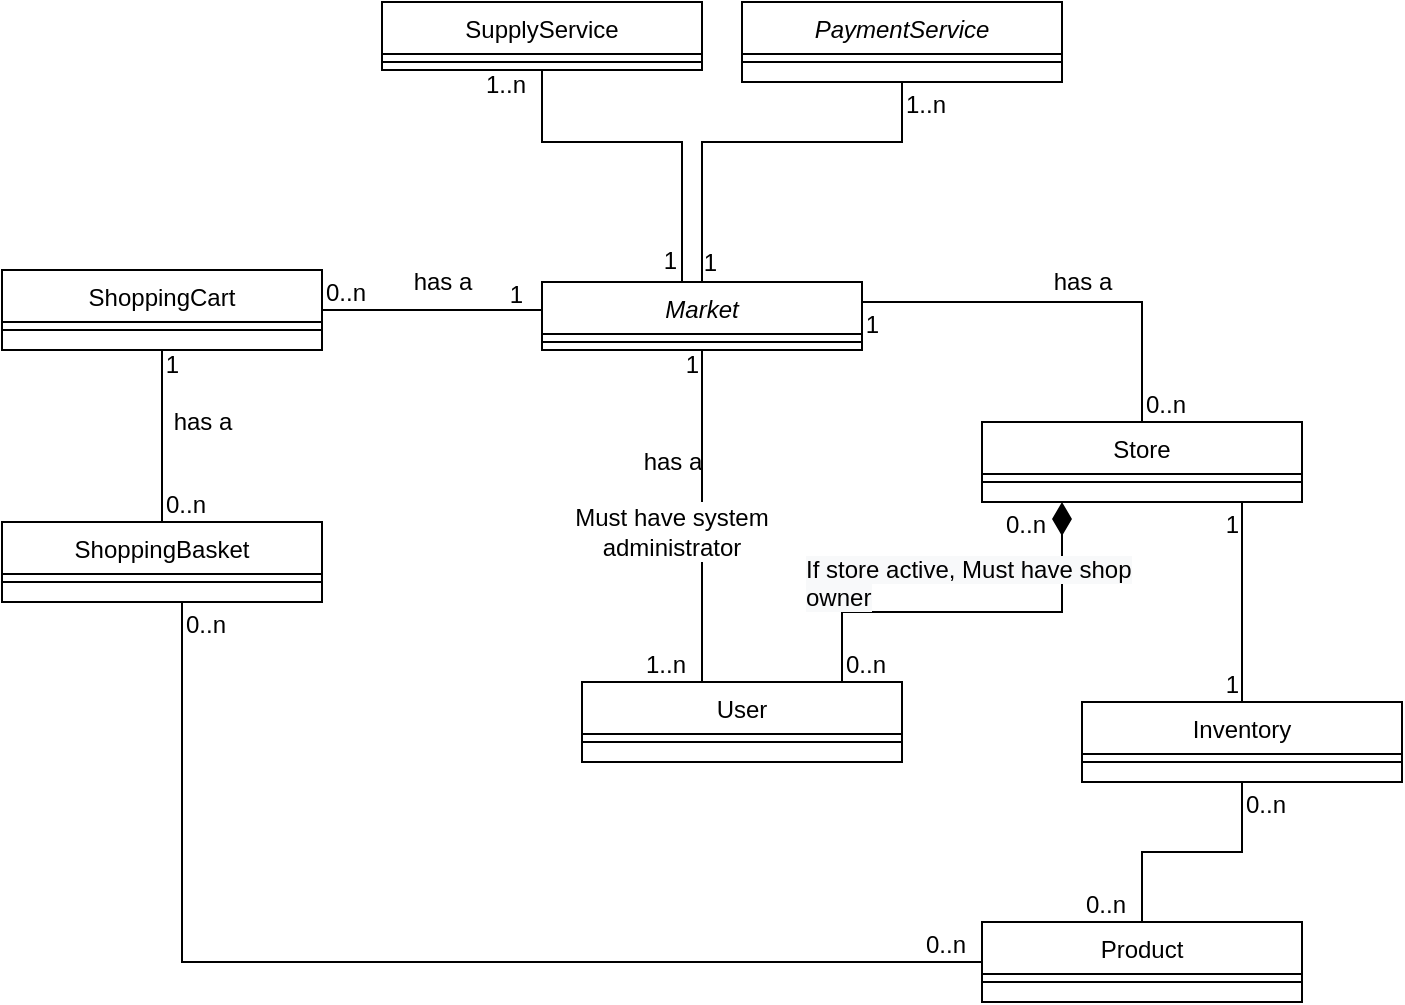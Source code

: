 <mxfile version="15.9.6" type="device"><diagram id="C5RBs43oDa-KdzZeNtuy" name="Page-1"><mxGraphModel dx="806" dy="1694" grid="1" gridSize="10" guides="1" tooltips="1" connect="1" arrows="1" fold="1" page="1" pageScale="1" pageWidth="827" pageHeight="1169" math="0" shadow="0"><root><mxCell id="WIyWlLk6GJQsqaUBKTNV-0"/><mxCell id="WIyWlLk6GJQsqaUBKTNV-1" parent="WIyWlLk6GJQsqaUBKTNV-0"/><mxCell id="613wISZuIpZAEorDCF2N-5" style="edgeStyle=orthogonalEdgeStyle;rounded=0;orthogonalLoop=1;jettySize=auto;html=1;endArrow=none;endFill=0;startArrow=none;" edge="1" parent="WIyWlLk6GJQsqaUBKTNV-1" source="613wISZuIpZAEorDCF2N-17" target="zkfFHV4jXpPFQw0GAbJ--6"><mxGeometry relative="1" as="geometry"><Array as="points"><mxPoint x="380" y="200"/><mxPoint x="380" y="200"/></Array></mxGeometry></mxCell><mxCell id="zkfFHV4jXpPFQw0GAbJ--6" value="User" style="swimlane;fontStyle=0;align=center;verticalAlign=top;childLayout=stackLayout;horizontal=1;startSize=26;horizontalStack=0;resizeParent=1;resizeLast=0;collapsible=1;marginBottom=0;rounded=0;shadow=0;strokeWidth=1;" parent="WIyWlLk6GJQsqaUBKTNV-1" vertex="1"><mxGeometry x="320" y="230" width="160" height="40" as="geometry"><mxRectangle x="130" y="380" width="160" height="26" as="alternateBounds"/></mxGeometry></mxCell><mxCell id="zkfFHV4jXpPFQw0GAbJ--9" value="" style="line;html=1;strokeWidth=1;align=left;verticalAlign=middle;spacingTop=-1;spacingLeft=3;spacingRight=3;rotatable=0;labelPosition=right;points=[];portConstraint=eastwest;" parent="zkfFHV4jXpPFQw0GAbJ--6" vertex="1"><mxGeometry y="26" width="160" height="8" as="geometry"/></mxCell><mxCell id="613wISZuIpZAEorDCF2N-4" style="edgeStyle=orthogonalEdgeStyle;rounded=0;orthogonalLoop=1;jettySize=auto;html=1;endArrow=none;endFill=0;" edge="1" parent="WIyWlLk6GJQsqaUBKTNV-1" source="zkfFHV4jXpPFQw0GAbJ--13" target="613wISZuIpZAEorDCF2N-2"><mxGeometry relative="1" as="geometry"/></mxCell><mxCell id="zkfFHV4jXpPFQw0GAbJ--13" value="Inventory" style="swimlane;fontStyle=0;align=center;verticalAlign=top;childLayout=stackLayout;horizontal=1;startSize=26;horizontalStack=0;resizeParent=1;resizeLast=0;collapsible=1;marginBottom=0;rounded=0;shadow=0;strokeWidth=1;" parent="WIyWlLk6GJQsqaUBKTNV-1" vertex="1"><mxGeometry x="570" y="240" width="160" height="40" as="geometry"><mxRectangle x="340" y="380" width="170" height="26" as="alternateBounds"/></mxGeometry></mxCell><mxCell id="zkfFHV4jXpPFQw0GAbJ--15" value="" style="line;html=1;strokeWidth=1;align=left;verticalAlign=middle;spacingTop=-1;spacingLeft=3;spacingRight=3;rotatable=0;labelPosition=right;points=[];portConstraint=eastwest;" parent="zkfFHV4jXpPFQw0GAbJ--13" vertex="1"><mxGeometry y="26" width="160" height="8" as="geometry"/></mxCell><mxCell id="613wISZuIpZAEorDCF2N-1" style="edgeStyle=orthogonalEdgeStyle;rounded=0;orthogonalLoop=1;jettySize=auto;html=1;endArrow=none;endFill=0;" edge="1" parent="WIyWlLk6GJQsqaUBKTNV-1" source="zkfFHV4jXpPFQw0GAbJ--17" target="zkfFHV4jXpPFQw0GAbJ--13"><mxGeometry relative="1" as="geometry"><Array as="points"><mxPoint x="650" y="160"/><mxPoint x="650" y="160"/></Array></mxGeometry></mxCell><mxCell id="613wISZuIpZAEorDCF2N-18" style="edgeStyle=orthogonalEdgeStyle;rounded=0;orthogonalLoop=1;jettySize=auto;html=1;exitX=0.25;exitY=1;exitDx=0;exitDy=0;endArrow=none;endFill=0;startArrow=diamondThin;startFill=1;startSize=14;" edge="1" parent="WIyWlLk6GJQsqaUBKTNV-1" source="zkfFHV4jXpPFQw0GAbJ--17" target="zkfFHV4jXpPFQw0GAbJ--6"><mxGeometry relative="1" as="geometry"><Array as="points"><mxPoint x="560" y="195"/><mxPoint x="450" y="195"/></Array></mxGeometry></mxCell><mxCell id="zkfFHV4jXpPFQw0GAbJ--17" value="Store" style="swimlane;fontStyle=0;align=center;verticalAlign=top;childLayout=stackLayout;horizontal=1;startSize=26;horizontalStack=0;resizeParent=1;resizeLast=0;collapsible=1;marginBottom=0;rounded=0;shadow=0;strokeWidth=1;" parent="WIyWlLk6GJQsqaUBKTNV-1" vertex="1"><mxGeometry x="520" y="100" width="160" height="40" as="geometry"><mxRectangle x="550" y="140" width="160" height="26" as="alternateBounds"/></mxGeometry></mxCell><mxCell id="zkfFHV4jXpPFQw0GAbJ--23" value="" style="line;html=1;strokeWidth=1;align=left;verticalAlign=middle;spacingTop=-1;spacingLeft=3;spacingRight=3;rotatable=0;labelPosition=right;points=[];portConstraint=eastwest;" parent="zkfFHV4jXpPFQw0GAbJ--17" vertex="1"><mxGeometry y="26" width="160" height="8" as="geometry"/></mxCell><mxCell id="zkfFHV4jXpPFQw0GAbJ--26" value="" style="endArrow=none;shadow=0;strokeWidth=1;rounded=0;endFill=0;edgeStyle=elbowEdgeStyle;elbow=vertical;entryX=0.5;entryY=0;entryDx=0;entryDy=0;" parent="WIyWlLk6GJQsqaUBKTNV-1" source="613wISZuIpZAEorDCF2N-30" target="zkfFHV4jXpPFQw0GAbJ--17" edge="1"><mxGeometry x="0.5" y="41" relative="1" as="geometry"><mxPoint x="450" y="40" as="sourcePoint"/><mxPoint x="600" y="80" as="targetPoint"/><mxPoint x="-40" y="32" as="offset"/><Array as="points"><mxPoint x="500" y="40"/><mxPoint x="490" y="10"/></Array></mxGeometry></mxCell><mxCell id="zkfFHV4jXpPFQw0GAbJ--27" value="0..n" style="resizable=0;align=left;verticalAlign=bottom;labelBackgroundColor=none;fontSize=12;" parent="zkfFHV4jXpPFQw0GAbJ--26" connectable="0" vertex="1"><mxGeometry x="-1" relative="1" as="geometry"><mxPoint x="140" y="60" as="offset"/></mxGeometry></mxCell><mxCell id="zkfFHV4jXpPFQw0GAbJ--28" value="1" style="resizable=0;align=right;verticalAlign=bottom;labelBackgroundColor=none;fontSize=12;" parent="zkfFHV4jXpPFQw0GAbJ--26" connectable="0" vertex="1"><mxGeometry x="1" relative="1" as="geometry"><mxPoint x="-130" y="-40" as="offset"/></mxGeometry></mxCell><mxCell id="zkfFHV4jXpPFQw0GAbJ--29" value="has a" style="text;html=1;resizable=0;points=[];;align=center;verticalAlign=middle;labelBackgroundColor=none;rounded=0;shadow=0;strokeWidth=1;fontSize=12;" parent="zkfFHV4jXpPFQw0GAbJ--26" vertex="1" connectable="0"><mxGeometry x="0.5" y="49" relative="1" as="geometry"><mxPoint x="-79" y="-20" as="offset"/></mxGeometry></mxCell><mxCell id="613wISZuIpZAEorDCF2N-2" value="Product" style="swimlane;fontStyle=0;align=center;verticalAlign=top;childLayout=stackLayout;horizontal=1;startSize=26;horizontalStack=0;resizeParent=1;resizeLast=0;collapsible=1;marginBottom=0;rounded=0;shadow=0;strokeWidth=1;" vertex="1" parent="WIyWlLk6GJQsqaUBKTNV-1"><mxGeometry x="520" y="350" width="160" height="40" as="geometry"><mxRectangle x="340" y="380" width="170" height="26" as="alternateBounds"/></mxGeometry></mxCell><mxCell id="613wISZuIpZAEorDCF2N-3" value="" style="line;html=1;strokeWidth=1;align=left;verticalAlign=middle;spacingTop=-1;spacingLeft=3;spacingRight=3;rotatable=0;labelPosition=right;points=[];portConstraint=eastwest;" vertex="1" parent="613wISZuIpZAEorDCF2N-2"><mxGeometry y="26" width="160" height="8" as="geometry"/></mxCell><mxCell id="613wISZuIpZAEorDCF2N-9" value="SupplyService" style="swimlane;fontStyle=0;align=center;verticalAlign=top;childLayout=stackLayout;horizontal=1;startSize=26;horizontalStack=0;resizeParent=1;resizeLast=0;collapsible=1;marginBottom=0;rounded=0;shadow=0;strokeWidth=1;" vertex="1" parent="WIyWlLk6GJQsqaUBKTNV-1"><mxGeometry x="220" y="-110" width="160" height="34" as="geometry"><mxRectangle x="130" y="380" width="160" height="26" as="alternateBounds"/></mxGeometry></mxCell><mxCell id="613wISZuIpZAEorDCF2N-10" value="" style="line;html=1;strokeWidth=1;align=left;verticalAlign=middle;spacingTop=-1;spacingLeft=3;spacingRight=3;rotatable=0;labelPosition=right;points=[];portConstraint=eastwest;" vertex="1" parent="613wISZuIpZAEorDCF2N-9"><mxGeometry y="26" width="160" height="8" as="geometry"/></mxCell><mxCell id="613wISZuIpZAEorDCF2N-11" value="has a" style="text;html=1;resizable=0;points=[];;align=center;verticalAlign=middle;labelBackgroundColor=none;rounded=0;shadow=0;strokeWidth=1;fontSize=12;" vertex="1" connectable="0" parent="WIyWlLk6GJQsqaUBKTNV-1"><mxGeometry x="364.995" y="120" as="geometry"/></mxCell><mxCell id="613wISZuIpZAEorDCF2N-13" value="0..n" style="resizable=0;align=left;verticalAlign=bottom;labelBackgroundColor=none;fontSize=12;direction=east;" connectable="0" vertex="1" parent="WIyWlLk6GJQsqaUBKTNV-1"><mxGeometry x="450" y="230" as="geometry"/></mxCell><mxCell id="613wISZuIpZAEorDCF2N-14" value="1" style="resizable=0;align=right;verticalAlign=bottom;labelBackgroundColor=none;fontSize=12;" connectable="0" vertex="1" parent="WIyWlLk6GJQsqaUBKTNV-1"><mxGeometry x="650" y="160" as="geometry"/></mxCell><mxCell id="613wISZuIpZAEorDCF2N-16" value="1" style="resizable=0;align=right;verticalAlign=bottom;labelBackgroundColor=none;fontSize=12;" connectable="0" vertex="1" parent="WIyWlLk6GJQsqaUBKTNV-1"><mxGeometry x="650" y="240" as="geometry"/></mxCell><mxCell id="613wISZuIpZAEorDCF2N-19" value="0..n" style="resizable=0;align=left;verticalAlign=bottom;labelBackgroundColor=none;fontSize=12;" connectable="0" vertex="1" parent="WIyWlLk6GJQsqaUBKTNV-1"><mxGeometry x="530" y="160" as="geometry"/></mxCell><mxCell id="613wISZuIpZAEorDCF2N-20" value="&lt;span style=&quot;color: rgb(0 , 0 , 0) ; font-family: &amp;#34;helvetica&amp;#34; ; font-size: 12px ; font-style: normal ; font-weight: 400 ; letter-spacing: normal ; text-align: center ; text-indent: 0px ; text-transform: none ; word-spacing: 0px ; background-color: rgb(248 , 249 , 250) ; display: inline ; float: none&quot;&gt;If store active, Must have&amp;nbsp;shop owner&lt;/span&gt;" style="text;whiteSpace=wrap;html=1;" vertex="1" parent="WIyWlLk6GJQsqaUBKTNV-1"><mxGeometry x="430" y="160" width="170" height="30" as="geometry"/></mxCell><mxCell id="613wISZuIpZAEorDCF2N-7" value="PaymentService" style="swimlane;fontStyle=2;align=center;verticalAlign=top;childLayout=stackLayout;horizontal=1;startSize=26;horizontalStack=0;resizeParent=1;resizeLast=0;collapsible=1;marginBottom=0;rounded=0;shadow=0;strokeWidth=1;" vertex="1" parent="WIyWlLk6GJQsqaUBKTNV-1"><mxGeometry x="400" y="-110" width="160" height="40" as="geometry"><mxRectangle x="130" y="380" width="160" height="26" as="alternateBounds"/></mxGeometry></mxCell><mxCell id="613wISZuIpZAEorDCF2N-8" value="" style="line;html=1;strokeWidth=1;align=left;verticalAlign=middle;spacingTop=-1;spacingLeft=3;spacingRight=3;rotatable=0;labelPosition=right;points=[];portConstraint=eastwest;" vertex="1" parent="613wISZuIpZAEorDCF2N-7"><mxGeometry y="26" width="160" height="8" as="geometry"/></mxCell><mxCell id="613wISZuIpZAEorDCF2N-21" value="ShoppingCart" style="swimlane;fontStyle=0;align=center;verticalAlign=top;childLayout=stackLayout;horizontal=1;startSize=26;horizontalStack=0;resizeParent=1;resizeLast=0;collapsible=1;marginBottom=0;rounded=0;shadow=0;strokeWidth=1;" vertex="1" parent="WIyWlLk6GJQsqaUBKTNV-1"><mxGeometry x="30" y="24" width="160" height="40" as="geometry"><mxRectangle x="130" y="380" width="160" height="26" as="alternateBounds"/></mxGeometry></mxCell><mxCell id="613wISZuIpZAEorDCF2N-22" value="" style="line;html=1;strokeWidth=1;align=left;verticalAlign=middle;spacingTop=-1;spacingLeft=3;spacingRight=3;rotatable=0;labelPosition=right;points=[];portConstraint=eastwest;" vertex="1" parent="613wISZuIpZAEorDCF2N-21"><mxGeometry y="26" width="160" height="8" as="geometry"/></mxCell><mxCell id="613wISZuIpZAEorDCF2N-23" value="ShoppingBasket" style="swimlane;fontStyle=0;align=center;verticalAlign=top;childLayout=stackLayout;horizontal=1;startSize=26;horizontalStack=0;resizeParent=1;resizeLast=0;collapsible=1;marginBottom=0;rounded=0;shadow=0;strokeWidth=1;" vertex="1" parent="WIyWlLk6GJQsqaUBKTNV-1"><mxGeometry x="30" y="150" width="160" height="40" as="geometry"><mxRectangle x="130" y="380" width="160" height="26" as="alternateBounds"/></mxGeometry></mxCell><mxCell id="613wISZuIpZAEorDCF2N-24" value="" style="line;html=1;strokeWidth=1;align=left;verticalAlign=middle;spacingTop=-1;spacingLeft=3;spacingRight=3;rotatable=0;labelPosition=right;points=[];portConstraint=eastwest;" vertex="1" parent="613wISZuIpZAEorDCF2N-23"><mxGeometry y="26" width="160" height="8" as="geometry"/></mxCell><mxCell id="613wISZuIpZAEorDCF2N-17" value="Must have&amp;nbsp;system administrator" style="text;html=1;strokeColor=none;fillColor=none;align=center;verticalAlign=middle;whiteSpace=wrap;rounded=0;" vertex="1" parent="WIyWlLk6GJQsqaUBKTNV-1"><mxGeometry x="310" y="140" width="110" height="30" as="geometry"/></mxCell><mxCell id="613wISZuIpZAEorDCF2N-25" value="" style="edgeStyle=orthogonalEdgeStyle;rounded=0;orthogonalLoop=1;jettySize=auto;html=1;endArrow=none;endFill=0;" edge="1" parent="WIyWlLk6GJQsqaUBKTNV-1" source="613wISZuIpZAEorDCF2N-30" target="613wISZuIpZAEorDCF2N-17"><mxGeometry relative="1" as="geometry"><mxPoint x="380.034" y="70" as="sourcePoint"/><mxPoint x="380" y="250" as="targetPoint"/><Array as="points"><mxPoint x="380" y="110"/><mxPoint x="380" y="110"/></Array></mxGeometry></mxCell><mxCell id="613wISZuIpZAEorDCF2N-30" value="Market" style="swimlane;fontStyle=2;align=center;verticalAlign=top;childLayout=stackLayout;horizontal=1;startSize=26;horizontalStack=0;resizeParent=1;resizeLast=0;collapsible=1;marginBottom=0;rounded=0;shadow=0;strokeWidth=1;" vertex="1" parent="WIyWlLk6GJQsqaUBKTNV-1"><mxGeometry x="300" y="30" width="160" height="34" as="geometry"><mxRectangle x="230" y="140" width="160" height="26" as="alternateBounds"/></mxGeometry></mxCell><mxCell id="613wISZuIpZAEorDCF2N-31" value="" style="line;html=1;strokeWidth=1;align=left;verticalAlign=middle;spacingTop=-1;spacingLeft=3;spacingRight=3;rotatable=0;labelPosition=right;points=[];portConstraint=eastwest;" vertex="1" parent="613wISZuIpZAEorDCF2N-30"><mxGeometry y="26" width="160" height="8" as="geometry"/></mxCell><mxCell id="613wISZuIpZAEorDCF2N-32" value="1" style="resizable=0;align=right;verticalAlign=bottom;labelBackgroundColor=none;fontSize=12;" connectable="0" vertex="1" parent="WIyWlLk6GJQsqaUBKTNV-1"><mxGeometry x="380" y="80" as="geometry"/></mxCell><mxCell id="613wISZuIpZAEorDCF2N-35" value="1..n" style="resizable=0;align=left;verticalAlign=bottom;labelBackgroundColor=none;fontSize=12;direction=south;" connectable="0" vertex="1" parent="WIyWlLk6GJQsqaUBKTNV-1"><mxGeometry x="350" y="230" as="geometry"/></mxCell><mxCell id="613wISZuIpZAEorDCF2N-36" value="" style="edgeStyle=orthogonalEdgeStyle;rounded=0;orthogonalLoop=1;jettySize=auto;html=1;endArrow=none;endFill=0;startArrow=none;startFill=0;startSize=14;" edge="1" parent="WIyWlLk6GJQsqaUBKTNV-1" source="613wISZuIpZAEorDCF2N-21" target="613wISZuIpZAEorDCF2N-23"><mxGeometry relative="1" as="geometry"><mxPoint x="390.034" y="74" as="sourcePoint"/><mxPoint x="390.034" y="150" as="targetPoint"/><Array as="points"><mxPoint x="110" y="80"/><mxPoint x="110" y="80"/></Array></mxGeometry></mxCell><mxCell id="613wISZuIpZAEorDCF2N-37" value="" style="edgeStyle=orthogonalEdgeStyle;rounded=0;orthogonalLoop=1;jettySize=auto;html=1;endArrow=none;endFill=0;startArrow=none;startFill=0;startSize=14;" edge="1" parent="WIyWlLk6GJQsqaUBKTNV-1" source="613wISZuIpZAEorDCF2N-30" target="613wISZuIpZAEorDCF2N-21"><mxGeometry relative="1" as="geometry"><mxPoint x="120.034" y="74" as="sourcePoint"/><mxPoint x="120.034" y="120" as="targetPoint"/><Array as="points"><mxPoint x="250" y="44"/><mxPoint x="250" y="44"/></Array></mxGeometry></mxCell><mxCell id="613wISZuIpZAEorDCF2N-38" value="1" style="resizable=0;align=right;verticalAlign=bottom;labelBackgroundColor=none;fontSize=12;" connectable="0" vertex="1" parent="WIyWlLk6GJQsqaUBKTNV-1"><mxGeometry x="480" y="70" as="geometry"><mxPoint x="-188" y="-25" as="offset"/></mxGeometry></mxCell><mxCell id="613wISZuIpZAEorDCF2N-39" value="1" style="resizable=0;align=right;verticalAlign=bottom;labelBackgroundColor=none;fontSize=12;" connectable="0" vertex="1" parent="WIyWlLk6GJQsqaUBKTNV-1"><mxGeometry x="120" y="80" as="geometry"/></mxCell><mxCell id="613wISZuIpZAEorDCF2N-40" value="0..n" style="resizable=0;align=left;verticalAlign=bottom;labelBackgroundColor=none;fontSize=12;direction=east;" connectable="0" vertex="1" parent="WIyWlLk6GJQsqaUBKTNV-1"><mxGeometry x="110" y="150" as="geometry"/></mxCell><mxCell id="613wISZuIpZAEorDCF2N-41" value="0..n" style="resizable=0;align=left;verticalAlign=bottom;labelBackgroundColor=none;fontSize=12;direction=east;" connectable="0" vertex="1" parent="WIyWlLk6GJQsqaUBKTNV-1"><mxGeometry x="190" y="44" as="geometry"/></mxCell><mxCell id="613wISZuIpZAEorDCF2N-43" value="has a" style="text;html=1;resizable=0;points=[];;align=center;verticalAlign=middle;labelBackgroundColor=none;rounded=0;shadow=0;strokeWidth=1;fontSize=12;" vertex="1" connectable="0" parent="WIyWlLk6GJQsqaUBKTNV-1"><mxGeometry x="249.995" y="30" as="geometry"/></mxCell><mxCell id="613wISZuIpZAEorDCF2N-44" value="has a" style="text;html=1;resizable=0;points=[];;align=center;verticalAlign=middle;labelBackgroundColor=none;rounded=0;shadow=0;strokeWidth=1;fontSize=12;" vertex="1" connectable="0" parent="WIyWlLk6GJQsqaUBKTNV-1"><mxGeometry x="129.995" y="100" as="geometry"/></mxCell><mxCell id="613wISZuIpZAEorDCF2N-45" value="" style="edgeStyle=orthogonalEdgeStyle;rounded=0;orthogonalLoop=1;jettySize=auto;html=1;endArrow=none;endFill=0;startArrow=none;startFill=0;startSize=14;" edge="1" parent="WIyWlLk6GJQsqaUBKTNV-1" source="613wISZuIpZAEorDCF2N-23" target="613wISZuIpZAEorDCF2N-2"><mxGeometry relative="1" as="geometry"><mxPoint x="120.034" y="74" as="sourcePoint"/><mxPoint x="120.034" y="160" as="targetPoint"/><Array as="points"><mxPoint x="120" y="370"/></Array></mxGeometry></mxCell><mxCell id="613wISZuIpZAEorDCF2N-46" value="0..n" style="resizable=0;align=left;verticalAlign=bottom;labelBackgroundColor=none;fontSize=12;direction=east;" connectable="0" vertex="1" parent="WIyWlLk6GJQsqaUBKTNV-1"><mxGeometry x="120" y="210" as="geometry"/></mxCell><mxCell id="613wISZuIpZAEorDCF2N-47" value="0..n" style="resizable=0;align=left;verticalAlign=bottom;labelBackgroundColor=none;fontSize=12;direction=east;" connectable="0" vertex="1" parent="WIyWlLk6GJQsqaUBKTNV-1"><mxGeometry x="490" y="370" as="geometry"/></mxCell><mxCell id="613wISZuIpZAEorDCF2N-48" value="" style="edgeStyle=orthogonalEdgeStyle;rounded=0;orthogonalLoop=1;jettySize=auto;html=1;endArrow=none;endFill=0;startArrow=none;startFill=0;startSize=14;" edge="1" parent="WIyWlLk6GJQsqaUBKTNV-1" source="613wISZuIpZAEorDCF2N-30" target="613wISZuIpZAEorDCF2N-9"><mxGeometry relative="1" as="geometry"><mxPoint x="310" y="54" as="sourcePoint"/><mxPoint x="200" y="54" as="targetPoint"/><Array as="points"><mxPoint x="370" y="-40"/><mxPoint x="300" y="-40"/></Array></mxGeometry></mxCell><mxCell id="613wISZuIpZAEorDCF2N-49" value="" style="edgeStyle=orthogonalEdgeStyle;rounded=0;orthogonalLoop=1;jettySize=auto;html=1;endArrow=none;endFill=0;startArrow=none;startFill=0;startSize=14;" edge="1" parent="WIyWlLk6GJQsqaUBKTNV-1" source="613wISZuIpZAEorDCF2N-30" target="613wISZuIpZAEorDCF2N-7"><mxGeometry relative="1" as="geometry"><mxPoint x="380" y="40" as="sourcePoint"/><mxPoint x="280" y="-66" as="targetPoint"/><Array as="points"><mxPoint x="380" y="-40"/><mxPoint x="480" y="-40"/></Array></mxGeometry></mxCell><mxCell id="613wISZuIpZAEorDCF2N-50" value="1" style="resizable=0;align=right;verticalAlign=bottom;labelBackgroundColor=none;fontSize=12;" connectable="0" vertex="1" parent="WIyWlLk6GJQsqaUBKTNV-1"><mxGeometry x="390" y="30" as="geometry"><mxPoint x="-1" y="-1" as="offset"/></mxGeometry></mxCell><mxCell id="613wISZuIpZAEorDCF2N-51" value="1" style="resizable=0;align=right;verticalAlign=bottom;labelBackgroundColor=none;fontSize=12;" connectable="0" vertex="1" parent="WIyWlLk6GJQsqaUBKTNV-1"><mxGeometry x="369" y="28" as="geometry"/></mxCell><mxCell id="613wISZuIpZAEorDCF2N-52" value="1..n" style="resizable=0;align=left;verticalAlign=bottom;labelBackgroundColor=none;fontSize=12;direction=south;" connectable="0" vertex="1" parent="WIyWlLk6GJQsqaUBKTNV-1"><mxGeometry x="480" y="-50" as="geometry"/></mxCell><mxCell id="613wISZuIpZAEorDCF2N-53" value="1..n" style="resizable=0;align=left;verticalAlign=bottom;labelBackgroundColor=none;fontSize=12;direction=south;" connectable="0" vertex="1" parent="WIyWlLk6GJQsqaUBKTNV-1"><mxGeometry x="270" y="-60" as="geometry"/></mxCell><mxCell id="613wISZuIpZAEorDCF2N-54" value="0..n" style="resizable=0;align=left;verticalAlign=bottom;labelBackgroundColor=none;fontSize=12;direction=east;" connectable="0" vertex="1" parent="WIyWlLk6GJQsqaUBKTNV-1"><mxGeometry x="650" y="300" as="geometry"/></mxCell><mxCell id="613wISZuIpZAEorDCF2N-55" value="0..n" style="resizable=0;align=left;verticalAlign=bottom;labelBackgroundColor=none;fontSize=12;direction=east;" connectable="0" vertex="1" parent="WIyWlLk6GJQsqaUBKTNV-1"><mxGeometry x="570" y="350" as="geometry"/></mxCell></root></mxGraphModel></diagram></mxfile>